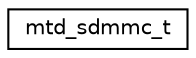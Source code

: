 digraph "Graphical Class Hierarchy"
{
 // LATEX_PDF_SIZE
  edge [fontname="Helvetica",fontsize="10",labelfontname="Helvetica",labelfontsize="10"];
  node [fontname="Helvetica",fontsize="10",shape=record];
  rankdir="LR";
  Node0 [label="mtd_sdmmc_t",height=0.2,width=0.4,color="black", fillcolor="white", style="filled",URL="$structmtd__sdmmc__t.html",tooltip="Device descriptor for a mtd_sdmmc device."];
}
